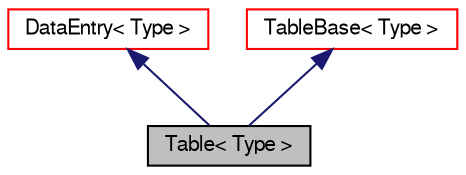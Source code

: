 digraph "Table&lt; Type &gt;"
{
  bgcolor="transparent";
  edge [fontname="FreeSans",fontsize="10",labelfontname="FreeSans",labelfontsize="10"];
  node [fontname="FreeSans",fontsize="10",shape=record];
  Node4 [label="Table\< Type \>",height=0.2,width=0.4,color="black", fillcolor="grey75", style="filled", fontcolor="black"];
  Node5 -> Node4 [dir="back",color="midnightblue",fontsize="10",style="solid",fontname="FreeSans"];
  Node5 [label="DataEntry\< Type \>",height=0.2,width=0.4,color="red",URL="$a27662.html",tooltip="Top level data entry class for use in dictionaries. Provides a mechanism to specify a variable as a c..."];
  Node10 -> Node4 [dir="back",color="midnightblue",fontsize="10",style="solid",fontname="FreeSans"];
  Node10 [label="TableBase\< Type \>",height=0.2,width=0.4,color="red",URL="$a27674.html",tooltip="Base class for table with bounds handling, interpolation and integration. "];
}
